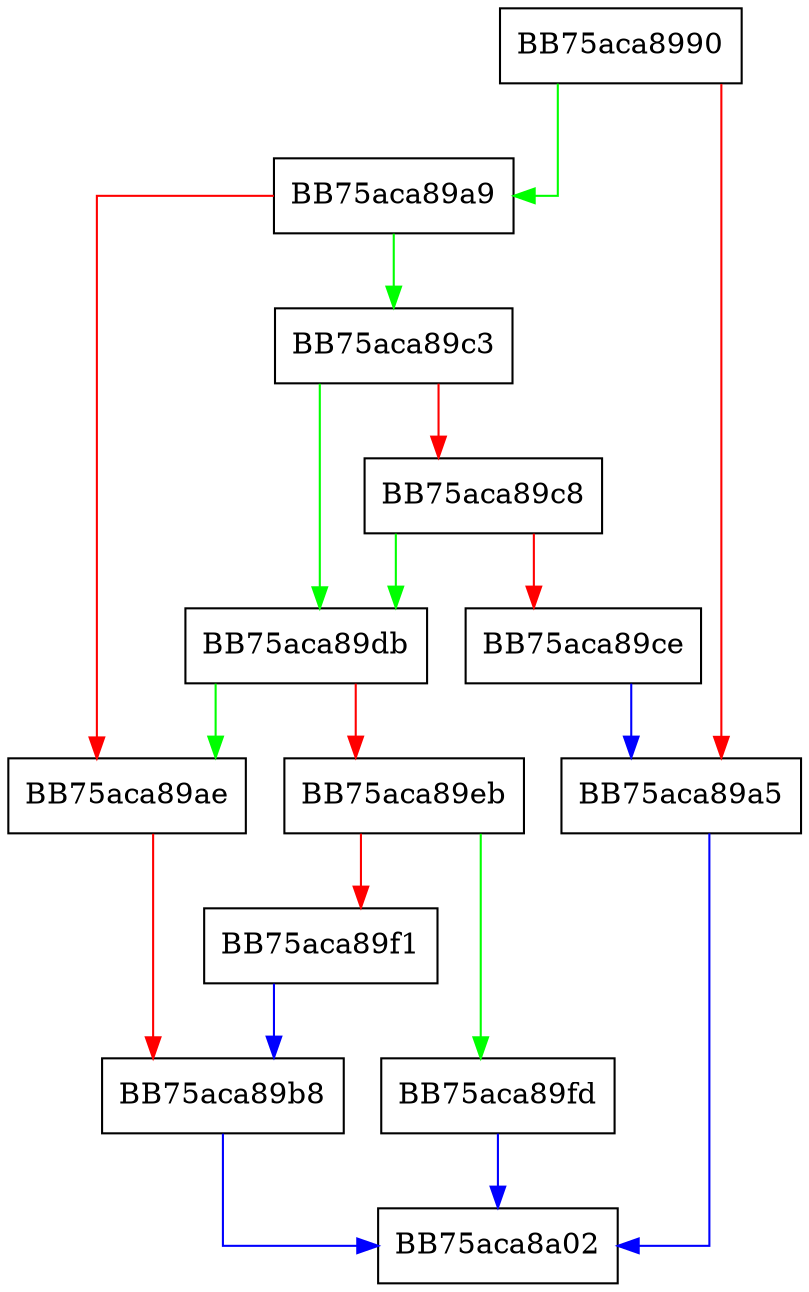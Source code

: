 digraph memcpy_s {
  node [shape="box"];
  graph [splines=ortho];
  BB75aca8990 -> BB75aca89a9 [color="green"];
  BB75aca8990 -> BB75aca89a5 [color="red"];
  BB75aca89a5 -> BB75aca8a02 [color="blue"];
  BB75aca89a9 -> BB75aca89c3 [color="green"];
  BB75aca89a9 -> BB75aca89ae [color="red"];
  BB75aca89ae -> BB75aca89b8 [color="red"];
  BB75aca89b8 -> BB75aca8a02 [color="blue"];
  BB75aca89c3 -> BB75aca89db [color="green"];
  BB75aca89c3 -> BB75aca89c8 [color="red"];
  BB75aca89c8 -> BB75aca89db [color="green"];
  BB75aca89c8 -> BB75aca89ce [color="red"];
  BB75aca89ce -> BB75aca89a5 [color="blue"];
  BB75aca89db -> BB75aca89ae [color="green"];
  BB75aca89db -> BB75aca89eb [color="red"];
  BB75aca89eb -> BB75aca89fd [color="green"];
  BB75aca89eb -> BB75aca89f1 [color="red"];
  BB75aca89f1 -> BB75aca89b8 [color="blue"];
  BB75aca89fd -> BB75aca8a02 [color="blue"];
}